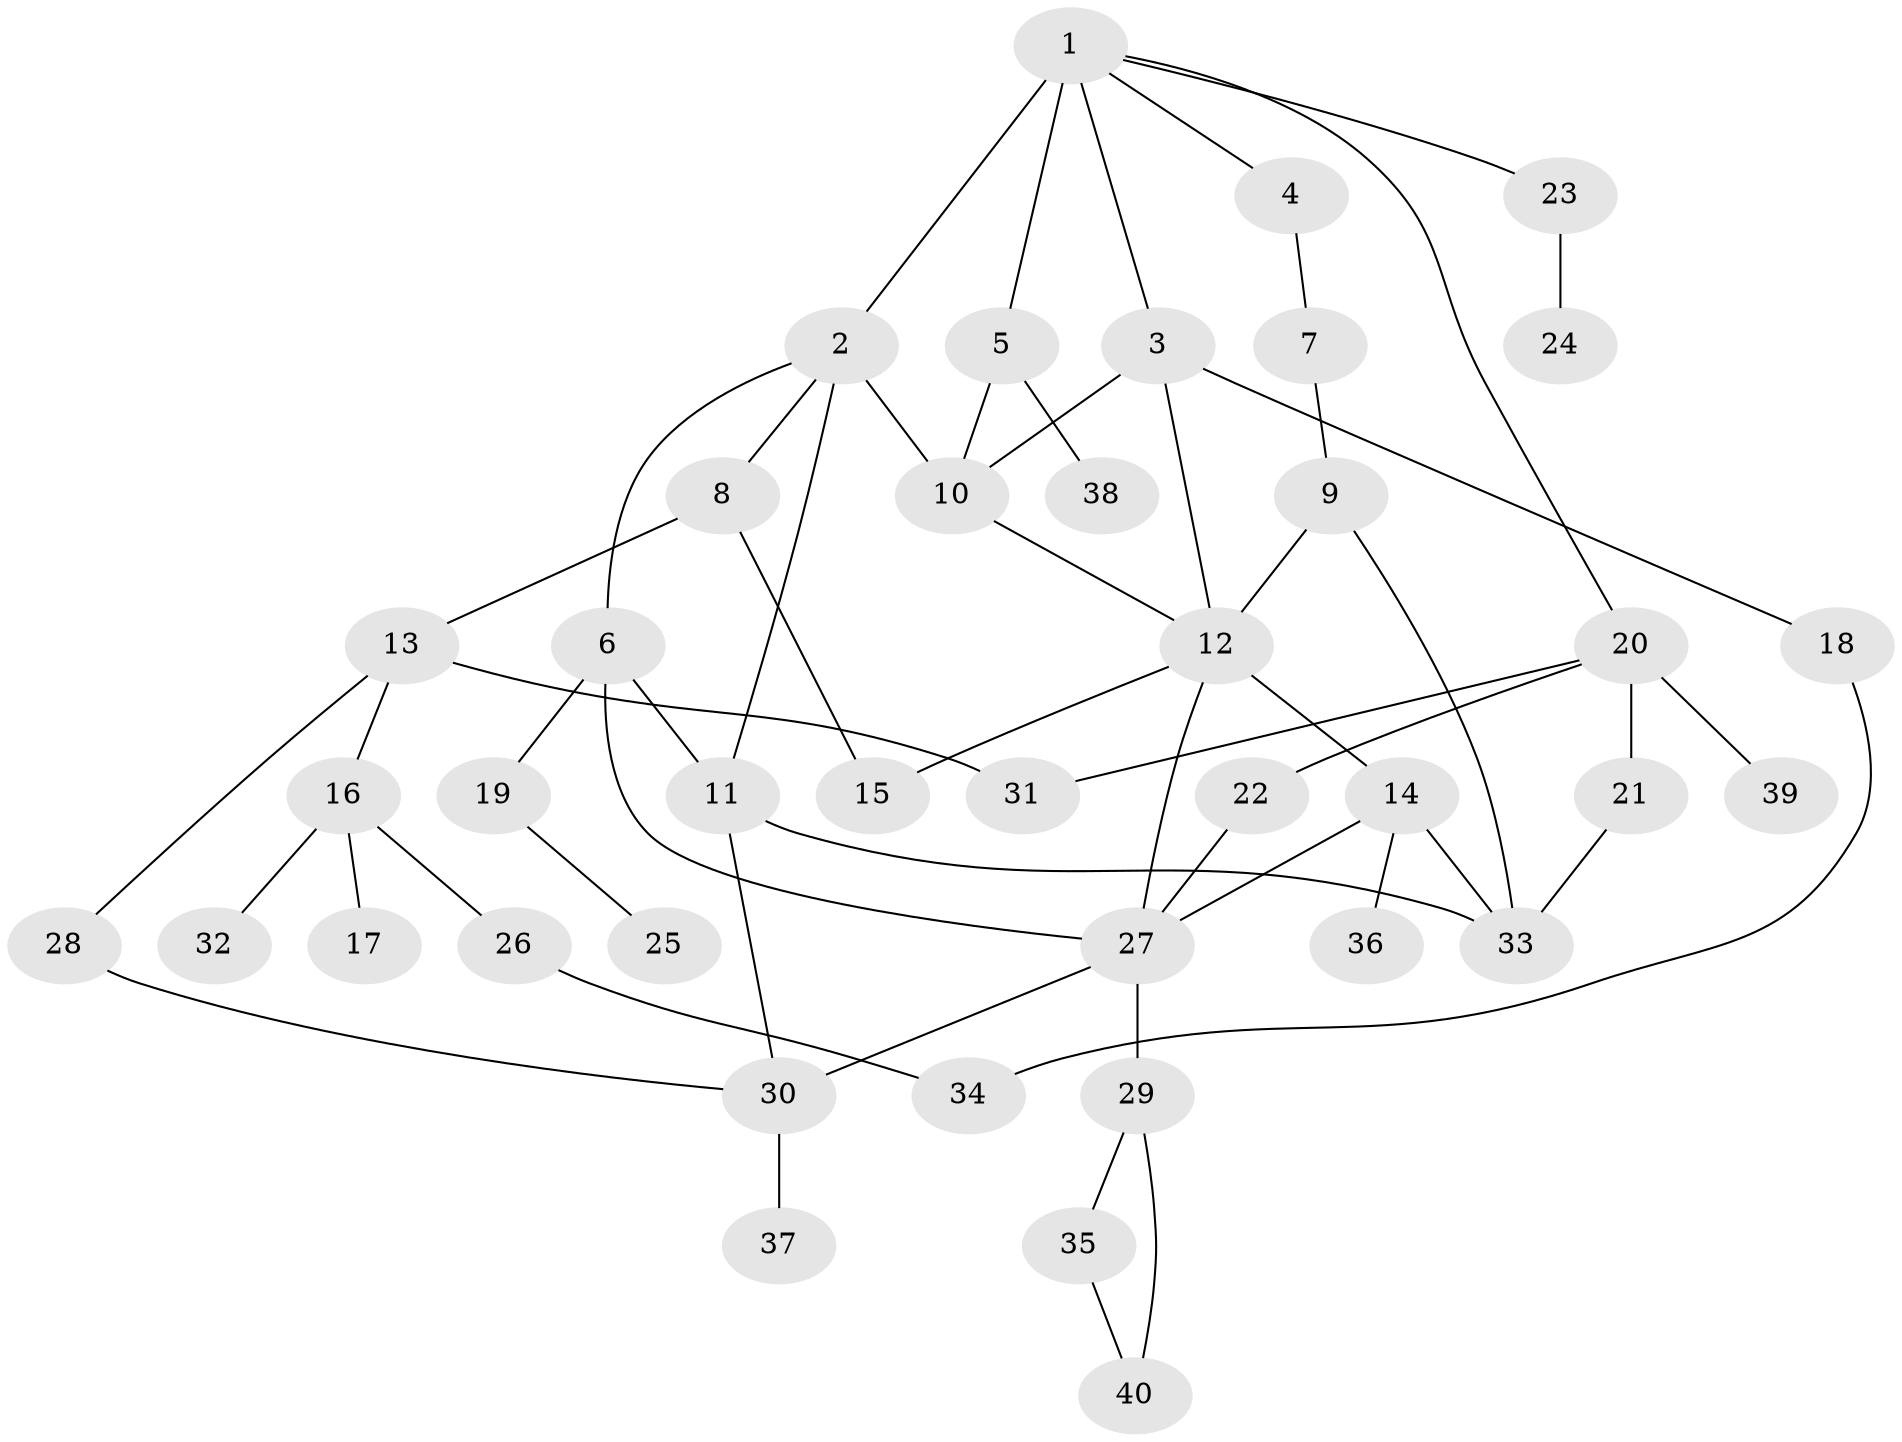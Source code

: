 // original degree distribution, {2: 0.28205128205128205, 5: 0.07692307692307693, 6: 0.02564102564102564, 3: 0.28205128205128205, 4: 0.07692307692307693, 1: 0.2564102564102564}
// Generated by graph-tools (version 1.1) at 2025/34/03/09/25 02:34:08]
// undirected, 40 vertices, 56 edges
graph export_dot {
graph [start="1"]
  node [color=gray90,style=filled];
  1;
  2;
  3;
  4;
  5;
  6;
  7;
  8;
  9;
  10;
  11;
  12;
  13;
  14;
  15;
  16;
  17;
  18;
  19;
  20;
  21;
  22;
  23;
  24;
  25;
  26;
  27;
  28;
  29;
  30;
  31;
  32;
  33;
  34;
  35;
  36;
  37;
  38;
  39;
  40;
  1 -- 2 [weight=3.0];
  1 -- 3 [weight=1.0];
  1 -- 4 [weight=1.0];
  1 -- 5 [weight=1.0];
  1 -- 20 [weight=1.0];
  1 -- 23 [weight=1.0];
  2 -- 6 [weight=1.0];
  2 -- 8 [weight=2.0];
  2 -- 10 [weight=1.0];
  2 -- 11 [weight=1.0];
  3 -- 10 [weight=1.0];
  3 -- 12 [weight=1.0];
  3 -- 18 [weight=1.0];
  4 -- 7 [weight=1.0];
  5 -- 10 [weight=2.0];
  5 -- 38 [weight=1.0];
  6 -- 11 [weight=1.0];
  6 -- 19 [weight=1.0];
  6 -- 27 [weight=1.0];
  7 -- 9 [weight=1.0];
  8 -- 13 [weight=1.0];
  8 -- 15 [weight=1.0];
  9 -- 12 [weight=1.0];
  9 -- 33 [weight=1.0];
  10 -- 12 [weight=1.0];
  11 -- 30 [weight=1.0];
  11 -- 33 [weight=1.0];
  12 -- 14 [weight=2.0];
  12 -- 15 [weight=1.0];
  12 -- 27 [weight=1.0];
  13 -- 16 [weight=1.0];
  13 -- 28 [weight=1.0];
  13 -- 31 [weight=1.0];
  14 -- 27 [weight=1.0];
  14 -- 33 [weight=1.0];
  14 -- 36 [weight=1.0];
  16 -- 17 [weight=1.0];
  16 -- 26 [weight=1.0];
  16 -- 32 [weight=1.0];
  18 -- 34 [weight=1.0];
  19 -- 25 [weight=1.0];
  20 -- 21 [weight=1.0];
  20 -- 22 [weight=1.0];
  20 -- 31 [weight=1.0];
  20 -- 39 [weight=1.0];
  21 -- 33 [weight=1.0];
  22 -- 27 [weight=1.0];
  23 -- 24 [weight=1.0];
  26 -- 34 [weight=1.0];
  27 -- 29 [weight=2.0];
  27 -- 30 [weight=1.0];
  28 -- 30 [weight=1.0];
  29 -- 35 [weight=1.0];
  29 -- 40 [weight=1.0];
  30 -- 37 [weight=1.0];
  35 -- 40 [weight=1.0];
}
